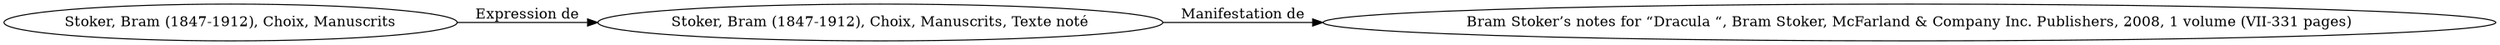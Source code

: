 // Notice UMLRM0126
digraph UMLRM0126 {
	rankdir=LR
	size="20,20"
	UMLRM0126 [label="Stoker, Bram (1847-1912), Choix, Manuscrits"]
	UMLRM0127 [label="Stoker, Bram (1847-1912), Choix, Manuscrits, Texte noté"]
	UMLRM0126 -> UMLRM0127 [label="Expression de"]
	UMLRM0128 [label="Bram Stoker’s notes for “Dracula “, Bram Stoker, McFarland & Company Inc. Publishers, 2008, 1 volume (VII-331 pages)"]
	UMLRM0127 -> UMLRM0128 [label="Manifestation de"]
}

